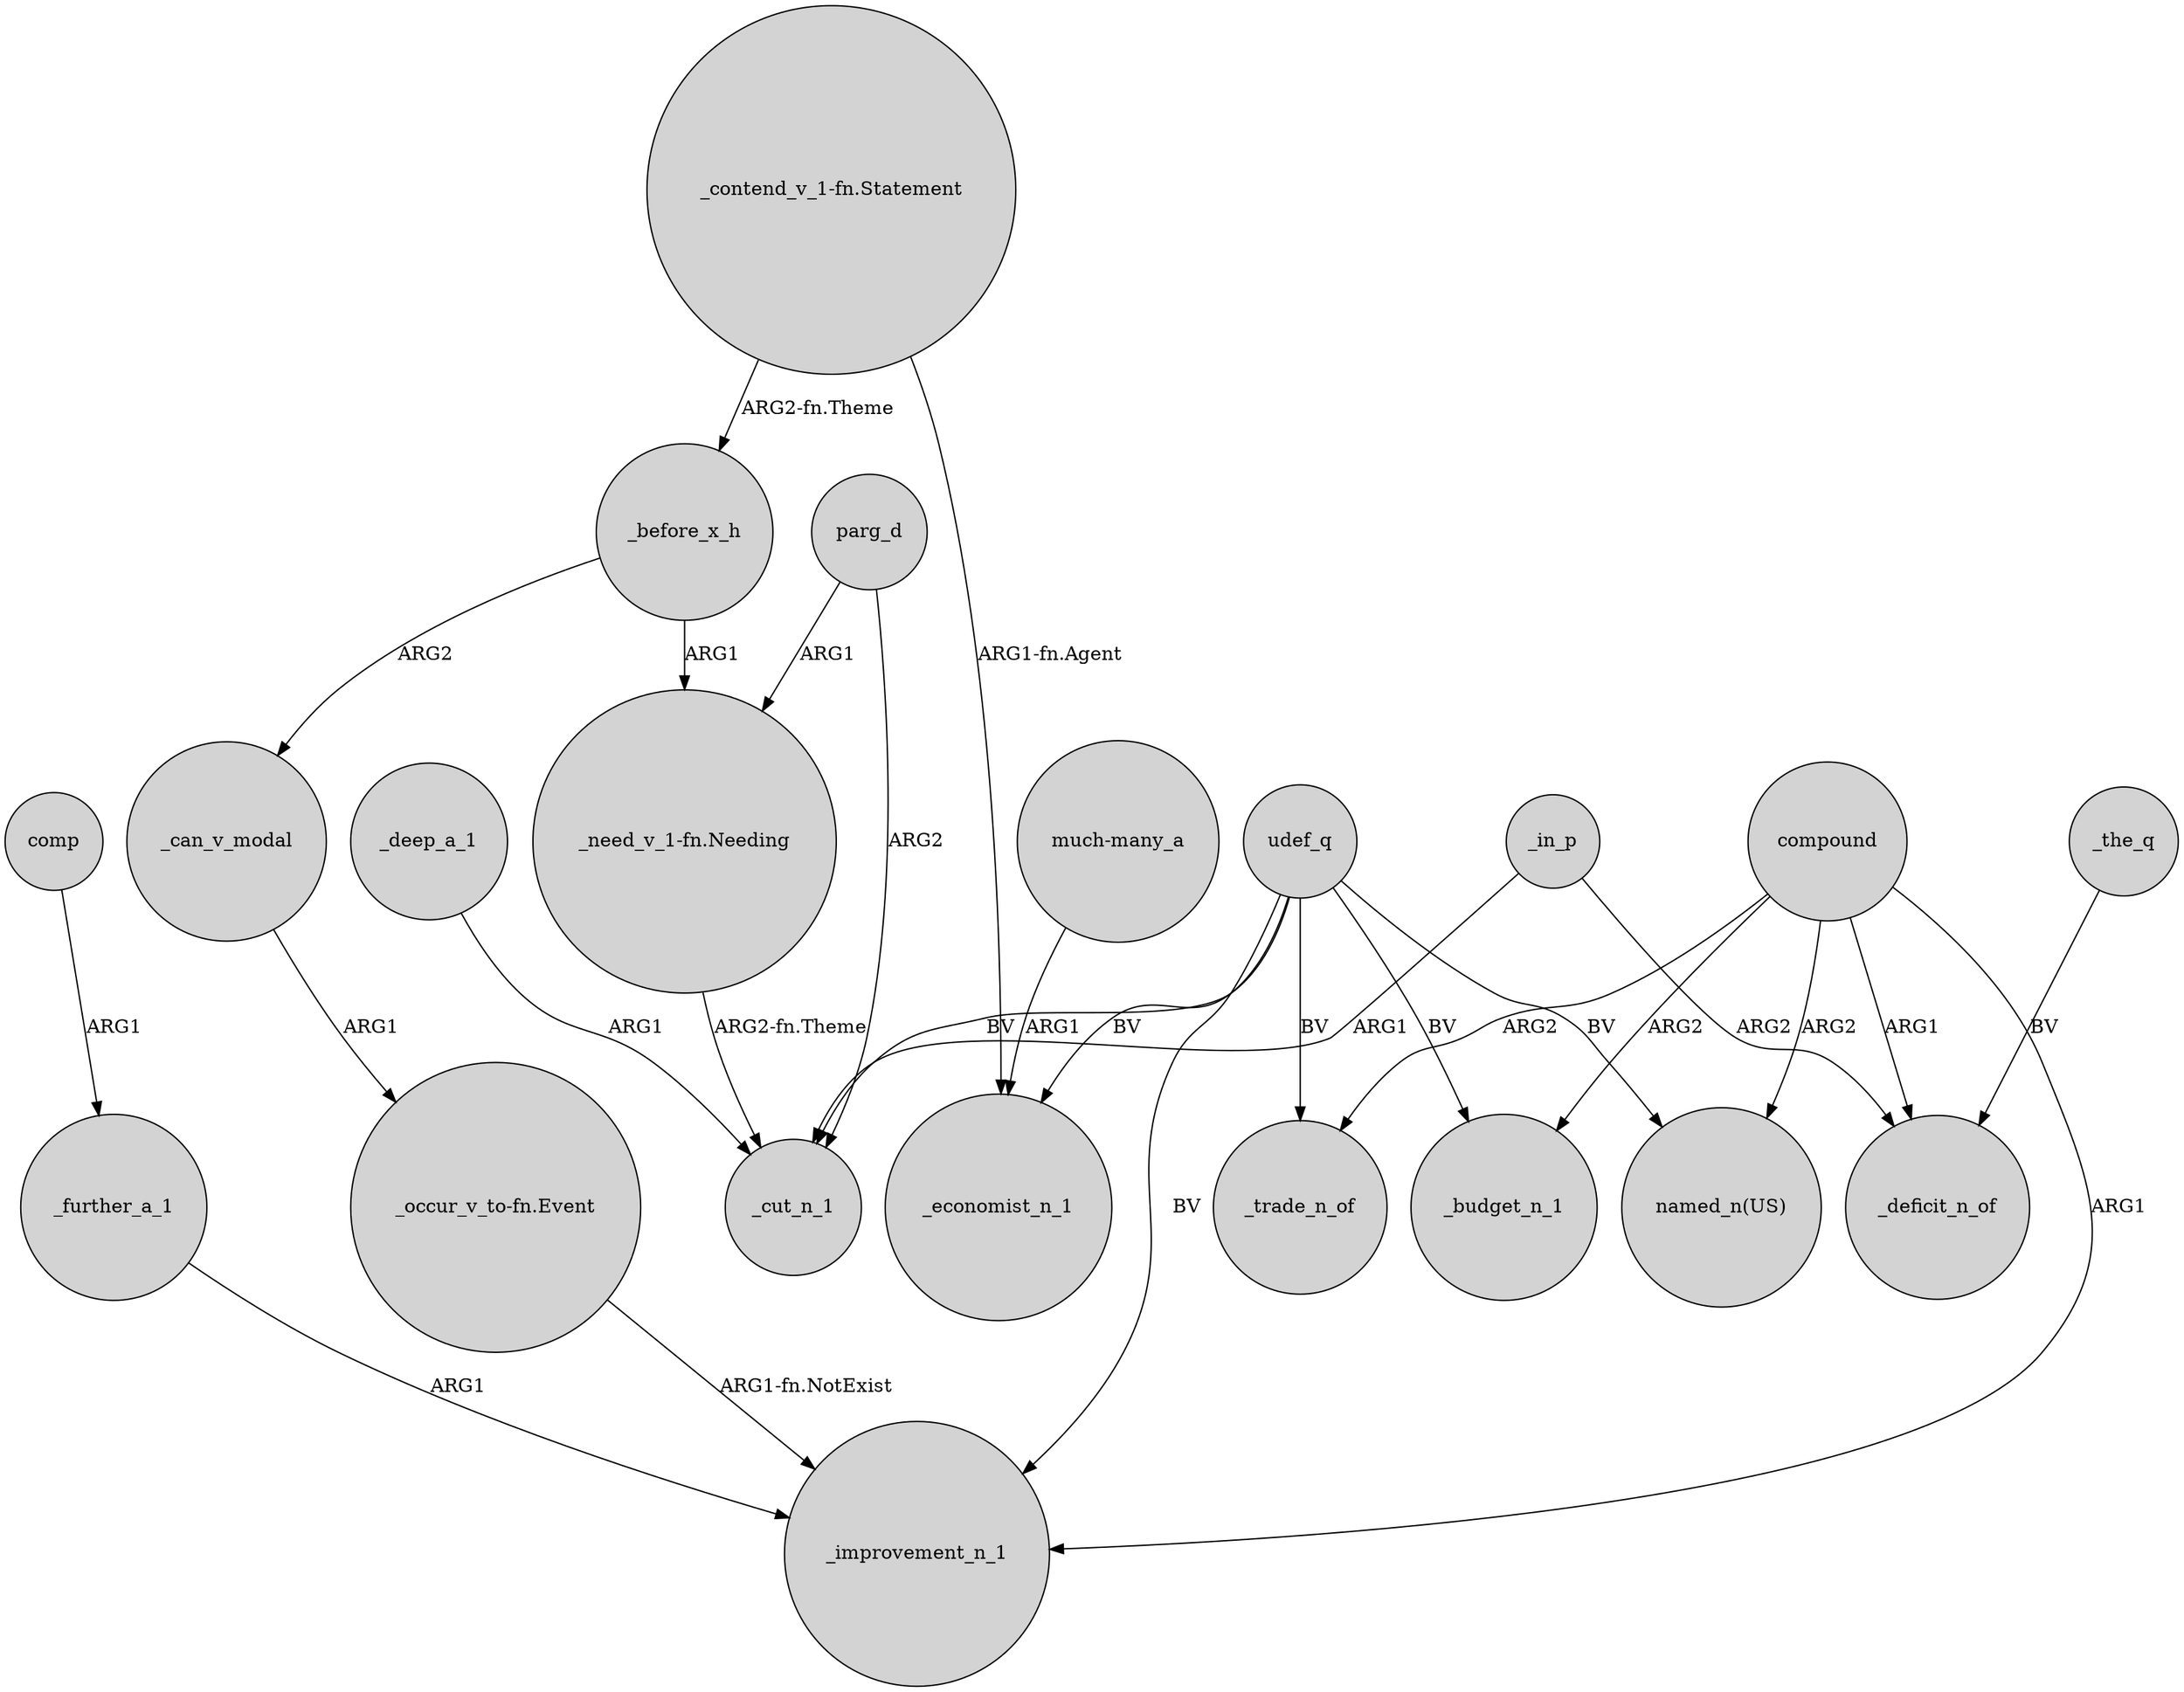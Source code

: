 digraph {
	node [shape=circle style=filled]
	"_occur_v_to-fn.Event" -> _improvement_n_1 [label="ARG1-fn.NotExist"]
	_deep_a_1 -> _cut_n_1 [label=ARG1]
	udef_q -> _trade_n_of [label=BV]
	udef_q -> "named_n(US)" [label=BV]
	parg_d -> _cut_n_1 [label=ARG2]
	_in_p -> _cut_n_1 [label=ARG1]
	_before_x_h -> _can_v_modal [label=ARG2]
	udef_q -> _economist_n_1 [label=BV]
	compound -> _budget_n_1 [label=ARG2]
	compound -> "named_n(US)" [label=ARG2]
	"much-many_a" -> _economist_n_1 [label=ARG1]
	compound -> _improvement_n_1 [label=ARG1]
	parg_d -> "_need_v_1-fn.Needing" [label=ARG1]
	comp -> _further_a_1 [label=ARG1]
	_can_v_modal -> "_occur_v_to-fn.Event" [label=ARG1]
	compound -> _trade_n_of [label=ARG2]
	compound -> _deficit_n_of [label=ARG1]
	udef_q -> _cut_n_1 [label=BV]
	udef_q -> _budget_n_1 [label=BV]
	"_contend_v_1-fn.Statement" -> _before_x_h [label="ARG2-fn.Theme"]
	_further_a_1 -> _improvement_n_1 [label=ARG1]
	_the_q -> _deficit_n_of [label=BV]
	udef_q -> _improvement_n_1 [label=BV]
	"_need_v_1-fn.Needing" -> _cut_n_1 [label="ARG2-fn.Theme"]
	_before_x_h -> "_need_v_1-fn.Needing" [label=ARG1]
	"_contend_v_1-fn.Statement" -> _economist_n_1 [label="ARG1-fn.Agent"]
	_in_p -> _deficit_n_of [label=ARG2]
}
